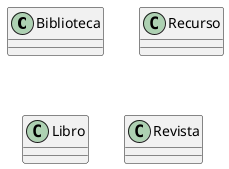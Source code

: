 @startuml class-diagram 

class Biblioteca {}

class Recurso {}

class Libro {}

class Revista {}

@enduml